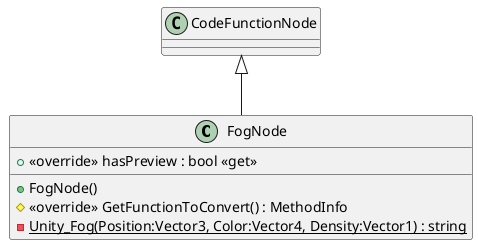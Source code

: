 @startuml
class FogNode {
    + FogNode()
    + <<override>> hasPreview : bool <<get>>
    # <<override>> GetFunctionToConvert() : MethodInfo
    {static} - Unity_Fog(Position:Vector3, Color:Vector4, Density:Vector1) : string
}
CodeFunctionNode <|-- FogNode
@enduml
